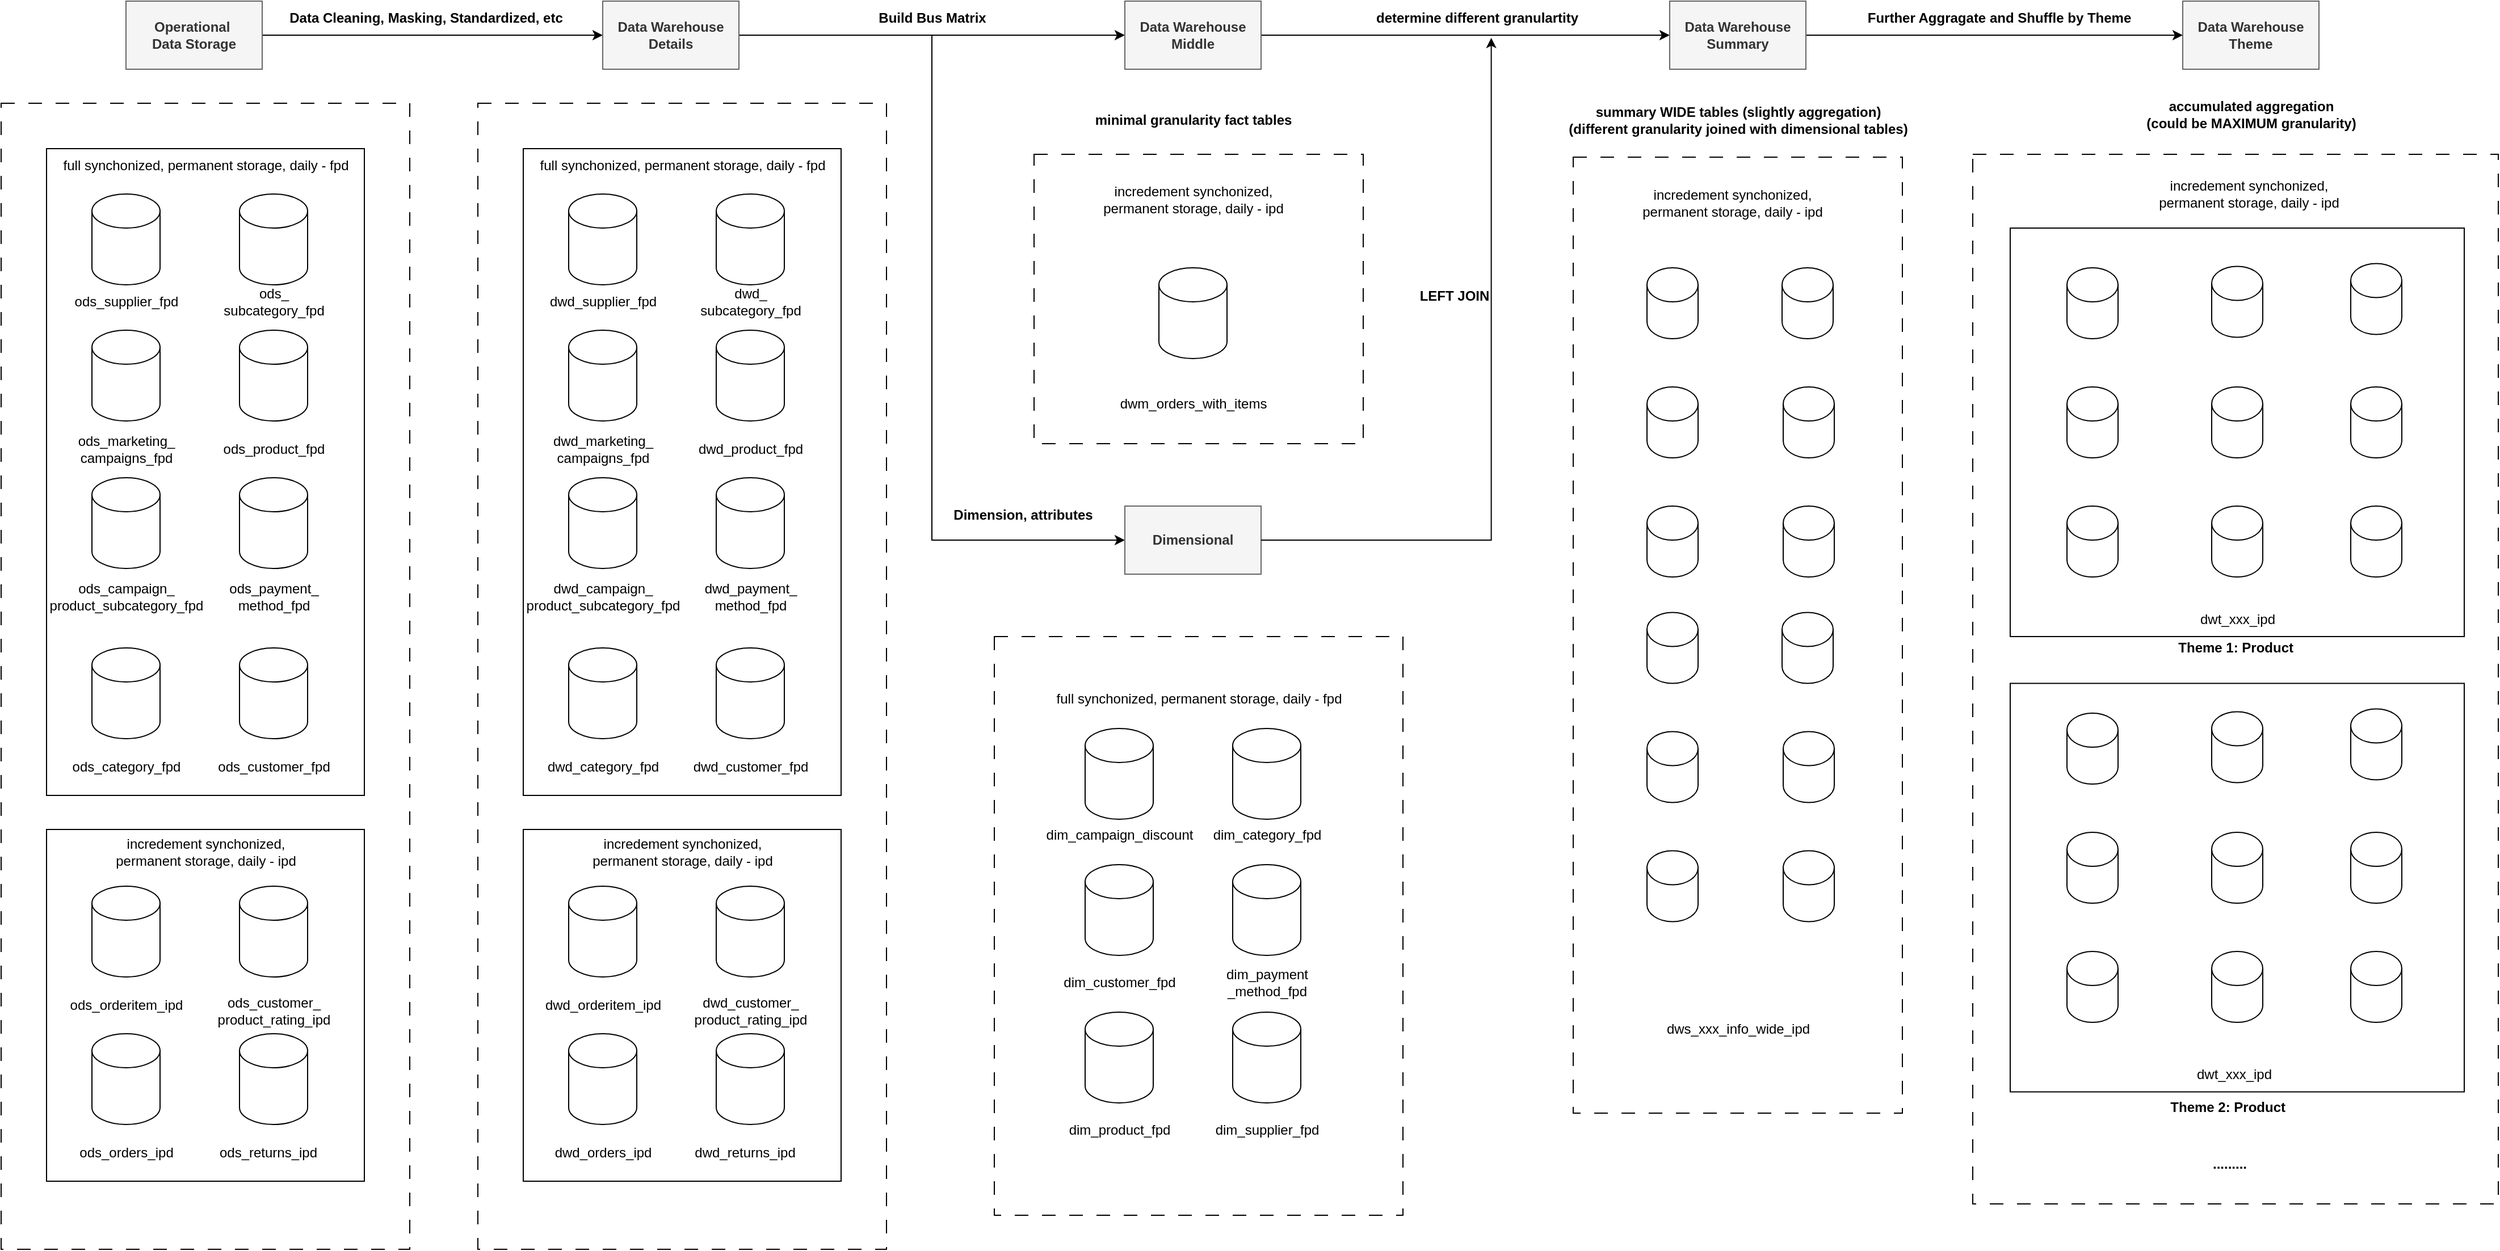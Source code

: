 <mxfile version="26.1.1">
  <diagram name="第 1 页" id="SUoQcs8Q0R7QAyOxsdit">
    <mxGraphModel dx="1101" dy="2738" grid="1" gridSize="10" guides="1" tooltips="1" connect="1" arrows="1" fold="1" page="1" pageScale="1" pageWidth="827" pageHeight="1169" math="0" shadow="0">
      <root>
        <mxCell id="0" />
        <mxCell id="1" parent="0" />
        <mxCell id="J7T1MlvASusOLPAvzm8r-160" value="" style="rounded=0;whiteSpace=wrap;html=1;fillColor=none;" vertex="1" parent="1">
          <mxGeometry x="1810" y="551.25" width="400" height="360" as="geometry" />
        </mxCell>
        <mxCell id="J7T1MlvASusOLPAvzm8r-126" value="" style="rounded=0;whiteSpace=wrap;html=1;dashed=1;dashPattern=12 12;fillColor=none;" vertex="1" parent="1">
          <mxGeometry x="1777" y="85" width="463" height="925" as="geometry" />
        </mxCell>
        <mxCell id="J7T1MlvASusOLPAvzm8r-149" value="" style="rounded=0;whiteSpace=wrap;html=1;fillColor=none;" vertex="1" parent="1">
          <mxGeometry x="1810" y="150" width="400" height="360" as="geometry" />
        </mxCell>
        <mxCell id="J7T1MlvASusOLPAvzm8r-111" value="" style="rounded=0;whiteSpace=wrap;html=1;dashed=1;dashPattern=12 12;fillColor=none;" vertex="1" parent="1">
          <mxGeometry x="1425" y="87.5" width="290" height="842.5" as="geometry" />
        </mxCell>
        <mxCell id="J7T1MlvASusOLPAvzm8r-98" value="" style="rounded=0;whiteSpace=wrap;html=1;dashed=1;dashPattern=12 12;fillColor=none;" vertex="1" parent="1">
          <mxGeometry x="950" y="85" width="290" height="255" as="geometry" />
        </mxCell>
        <mxCell id="J7T1MlvASusOLPAvzm8r-66" value="" style="rounded=0;whiteSpace=wrap;html=1;dashed=1;dashPattern=12 12;fillColor=none;" vertex="1" parent="1">
          <mxGeometry x="915" y="510" width="360" height="510" as="geometry" />
        </mxCell>
        <mxCell id="J7T1MlvASusOLPAvzm8r-58" value="" style="rounded=0;whiteSpace=wrap;html=1;fillColor=none;" vertex="1" parent="1">
          <mxGeometry x="500" y="680" width="280" height="310" as="geometry" />
        </mxCell>
        <mxCell id="J7T1MlvASusOLPAvzm8r-56" value="" style="rounded=0;whiteSpace=wrap;html=1;fillColor=none;" vertex="1" parent="1">
          <mxGeometry x="500" y="80" width="280" height="570" as="geometry" />
        </mxCell>
        <mxCell id="J7T1MlvASusOLPAvzm8r-60" value="" style="rounded=0;whiteSpace=wrap;html=1;dashed=1;dashPattern=12 12;fillColor=none;" vertex="1" parent="1">
          <mxGeometry x="460" y="40" width="360" height="1010" as="geometry" />
        </mxCell>
        <mxCell id="J7T1MlvASusOLPAvzm8r-1" value="" style="shape=cylinder3;whiteSpace=wrap;html=1;boundedLbl=1;backgroundOutline=1;size=15;" vertex="1" parent="1">
          <mxGeometry x="120" y="370" width="60" height="80" as="geometry" />
        </mxCell>
        <mxCell id="J7T1MlvASusOLPAvzm8r-2" value="ods_campaign_&lt;br&gt;product_subcategory_fpd" style="text;html=1;align=center;verticalAlign=middle;resizable=0;points=[];autosize=1;strokeColor=none;fillColor=none;" vertex="1" parent="1">
          <mxGeometry x="70" y="455" width="160" height="40" as="geometry" />
        </mxCell>
        <mxCell id="J7T1MlvASusOLPAvzm8r-3" value="" style="shape=cylinder3;whiteSpace=wrap;html=1;boundedLbl=1;backgroundOutline=1;size=15;" vertex="1" parent="1">
          <mxGeometry x="120" y="520" width="60" height="80" as="geometry" />
        </mxCell>
        <mxCell id="J7T1MlvASusOLPAvzm8r-4" value="ods_category_fpd" style="text;html=1;align=center;verticalAlign=middle;resizable=0;points=[];autosize=1;strokeColor=none;fillColor=none;" vertex="1" parent="1">
          <mxGeometry x="90" y="610" width="120" height="30" as="geometry" />
        </mxCell>
        <mxCell id="J7T1MlvASusOLPAvzm8r-5" value="" style="shape=cylinder3;whiteSpace=wrap;html=1;boundedLbl=1;backgroundOutline=1;size=15;" vertex="1" parent="1">
          <mxGeometry x="250" y="520" width="60" height="80" as="geometry" />
        </mxCell>
        <mxCell id="J7T1MlvASusOLPAvzm8r-6" value="ods_customer_fpd" style="text;html=1;align=center;verticalAlign=middle;resizable=0;points=[];autosize=1;strokeColor=none;fillColor=none;" vertex="1" parent="1">
          <mxGeometry x="220" y="610" width="120" height="30" as="geometry" />
        </mxCell>
        <mxCell id="J7T1MlvASusOLPAvzm8r-7" value="" style="shape=cylinder3;whiteSpace=wrap;html=1;boundedLbl=1;backgroundOutline=1;size=15;" vertex="1" parent="1">
          <mxGeometry x="250" y="370" width="60" height="80" as="geometry" />
        </mxCell>
        <mxCell id="J7T1MlvASusOLPAvzm8r-8" value="ods_customer_&lt;br&gt;product_rating_ipd" style="text;html=1;align=center;verticalAlign=middle;resizable=0;points=[];autosize=1;strokeColor=none;fillColor=none;" vertex="1" parent="1">
          <mxGeometry x="220" y="820" width="120" height="40" as="geometry" />
        </mxCell>
        <mxCell id="J7T1MlvASusOLPAvzm8r-9" value="" style="shape=cylinder3;whiteSpace=wrap;html=1;boundedLbl=1;backgroundOutline=1;size=15;" vertex="1" parent="1">
          <mxGeometry x="120" y="240" width="60" height="80" as="geometry" />
        </mxCell>
        <mxCell id="J7T1MlvASusOLPAvzm8r-10" value="ods_marketing_&lt;br&gt;campaigns_fpd" style="text;html=1;align=center;verticalAlign=middle;resizable=0;points=[];autosize=1;strokeColor=none;fillColor=none;" vertex="1" parent="1">
          <mxGeometry x="95" y="325" width="110" height="40" as="geometry" />
        </mxCell>
        <mxCell id="J7T1MlvASusOLPAvzm8r-11" value="" style="shape=cylinder3;whiteSpace=wrap;html=1;boundedLbl=1;backgroundOutline=1;size=15;" vertex="1" parent="1">
          <mxGeometry x="250" y="240" width="60" height="80" as="geometry" />
        </mxCell>
        <mxCell id="J7T1MlvASusOLPAvzm8r-12" value="ods_orderitem_ipd" style="text;html=1;align=center;verticalAlign=middle;resizable=0;points=[];autosize=1;strokeColor=none;fillColor=none;" vertex="1" parent="1">
          <mxGeometry x="90" y="820" width="120" height="30" as="geometry" />
        </mxCell>
        <mxCell id="J7T1MlvASusOLPAvzm8r-13" value="" style="shape=cylinder3;whiteSpace=wrap;html=1;boundedLbl=1;backgroundOutline=1;size=15;" vertex="1" parent="1">
          <mxGeometry x="120" y="730" width="60" height="80" as="geometry" />
        </mxCell>
        <mxCell id="J7T1MlvASusOLPAvzm8r-14" value="" style="shape=cylinder3;whiteSpace=wrap;html=1;boundedLbl=1;backgroundOutline=1;size=15;" vertex="1" parent="1">
          <mxGeometry x="250" y="730" width="60" height="80" as="geometry" />
        </mxCell>
        <mxCell id="J7T1MlvASusOLPAvzm8r-15" value="" style="shape=cylinder3;whiteSpace=wrap;html=1;boundedLbl=1;backgroundOutline=1;size=15;" vertex="1" parent="1">
          <mxGeometry x="120" y="860" width="60" height="80" as="geometry" />
        </mxCell>
        <mxCell id="J7T1MlvASusOLPAvzm8r-16" value="ods_orders_ipd" style="text;html=1;align=center;verticalAlign=middle;resizable=0;points=[];autosize=1;strokeColor=none;fillColor=none;" vertex="1" parent="1">
          <mxGeometry x="95" y="950" width="110" height="30" as="geometry" />
        </mxCell>
        <mxCell id="J7T1MlvASusOLPAvzm8r-17" value="" style="shape=cylinder3;whiteSpace=wrap;html=1;boundedLbl=1;backgroundOutline=1;size=15;" vertex="1" parent="1">
          <mxGeometry x="250" y="860" width="60" height="80" as="geometry" />
        </mxCell>
        <mxCell id="J7T1MlvASusOLPAvzm8r-18" value="ods_payment_&lt;br&gt;method_fpd" style="text;html=1;align=center;verticalAlign=middle;resizable=0;points=[];autosize=1;strokeColor=none;fillColor=none;" vertex="1" parent="1">
          <mxGeometry x="230" y="455" width="100" height="40" as="geometry" />
        </mxCell>
        <mxCell id="J7T1MlvASusOLPAvzm8r-19" value="ods_product_fpd" style="text;html=1;align=center;verticalAlign=middle;resizable=0;points=[];autosize=1;strokeColor=none;fillColor=none;" vertex="1" parent="1">
          <mxGeometry x="225" y="330" width="110" height="30" as="geometry" />
        </mxCell>
        <mxCell id="J7T1MlvASusOLPAvzm8r-20" value="ods_returns_ipd" style="text;html=1;align=center;verticalAlign=middle;resizable=0;points=[];autosize=1;strokeColor=none;fillColor=none;" vertex="1" parent="1">
          <mxGeometry x="220" y="950" width="110" height="30" as="geometry" />
        </mxCell>
        <mxCell id="J7T1MlvASusOLPAvzm8r-21" value="ods_&lt;br&gt;subcategory_fpd" style="text;html=1;align=center;verticalAlign=middle;resizable=0;points=[];autosize=1;strokeColor=none;fillColor=none;" vertex="1" parent="1">
          <mxGeometry x="225" y="195" width="110" height="40" as="geometry" />
        </mxCell>
        <mxCell id="J7T1MlvASusOLPAvzm8r-22" value="" style="shape=cylinder3;whiteSpace=wrap;html=1;boundedLbl=1;backgroundOutline=1;size=15;" vertex="1" parent="1">
          <mxGeometry x="250" y="120" width="60" height="80" as="geometry" />
        </mxCell>
        <mxCell id="J7T1MlvASusOLPAvzm8r-23" value="" style="shape=cylinder3;whiteSpace=wrap;html=1;boundedLbl=1;backgroundOutline=1;size=15;" vertex="1" parent="1">
          <mxGeometry x="120" y="120" width="60" height="80" as="geometry" />
        </mxCell>
        <mxCell id="J7T1MlvASusOLPAvzm8r-24" value="ods_supplier_fpd" style="text;html=1;align=center;verticalAlign=middle;resizable=0;points=[];autosize=1;strokeColor=none;fillColor=none;" vertex="1" parent="1">
          <mxGeometry x="95" y="200" width="110" height="30" as="geometry" />
        </mxCell>
        <mxCell id="J7T1MlvASusOLPAvzm8r-25" value="" style="rounded=0;whiteSpace=wrap;html=1;fillColor=none;" vertex="1" parent="1">
          <mxGeometry x="80" y="80" width="280" height="570" as="geometry" />
        </mxCell>
        <mxCell id="J7T1MlvASusOLPAvzm8r-26" value="full synchonized, permanent storage, daily - fpd" style="text;html=1;align=center;verticalAlign=middle;resizable=0;points=[];autosize=1;strokeColor=none;fillColor=none;" vertex="1" parent="1">
          <mxGeometry x="85" y="80" width="270" height="30" as="geometry" />
        </mxCell>
        <mxCell id="J7T1MlvASusOLPAvzm8r-27" value="" style="rounded=0;whiteSpace=wrap;html=1;fillColor=none;" vertex="1" parent="1">
          <mxGeometry x="80" y="680" width="280" height="310" as="geometry" />
        </mxCell>
        <mxCell id="J7T1MlvASusOLPAvzm8r-28" value="incredement synchonized, &lt;br&gt;permanent storage, daily - ipd" style="text;html=1;align=center;verticalAlign=middle;resizable=0;points=[];autosize=1;strokeColor=none;fillColor=none;" vertex="1" parent="1">
          <mxGeometry x="130" y="680" width="180" height="40" as="geometry" />
        </mxCell>
        <mxCell id="J7T1MlvASusOLPAvzm8r-30" value="" style="rounded=0;whiteSpace=wrap;html=1;dashed=1;dashPattern=12 12;fillColor=none;" vertex="1" parent="1">
          <mxGeometry x="40" y="40" width="360" height="1010" as="geometry" />
        </mxCell>
        <mxCell id="J7T1MlvASusOLPAvzm8r-62" style="edgeStyle=orthogonalEdgeStyle;rounded=0;orthogonalLoop=1;jettySize=auto;html=1;entryX=0;entryY=0.5;entryDx=0;entryDy=0;" edge="1" parent="1" source="J7T1MlvASusOLPAvzm8r-31" target="J7T1MlvASusOLPAvzm8r-61">
          <mxGeometry relative="1" as="geometry" />
        </mxCell>
        <mxCell id="J7T1MlvASusOLPAvzm8r-31" value="&lt;b&gt;Operational&amp;nbsp;&lt;br&gt;Data Storage&lt;/b&gt;" style="rounded=0;whiteSpace=wrap;html=1;fillColor=#f5f5f5;fontColor=#333333;strokeColor=#666666;" vertex="1" parent="1">
          <mxGeometry x="150" y="-50" width="120" height="60" as="geometry" />
        </mxCell>
        <mxCell id="J7T1MlvASusOLPAvzm8r-32" value="" style="shape=cylinder3;whiteSpace=wrap;html=1;boundedLbl=1;backgroundOutline=1;size=15;" vertex="1" parent="1">
          <mxGeometry x="540" y="370" width="60" height="80" as="geometry" />
        </mxCell>
        <mxCell id="J7T1MlvASusOLPAvzm8r-33" value="dwd_campaign_&lt;br&gt;product_subcategory_fpd" style="text;html=1;align=center;verticalAlign=middle;resizable=0;points=[];autosize=1;strokeColor=none;fillColor=none;" vertex="1" parent="1">
          <mxGeometry x="490" y="455" width="160" height="40" as="geometry" />
        </mxCell>
        <mxCell id="J7T1MlvASusOLPAvzm8r-34" value="" style="shape=cylinder3;whiteSpace=wrap;html=1;boundedLbl=1;backgroundOutline=1;size=15;" vertex="1" parent="1">
          <mxGeometry x="540" y="520" width="60" height="80" as="geometry" />
        </mxCell>
        <mxCell id="J7T1MlvASusOLPAvzm8r-35" value="dwd_category_fpd" style="text;html=1;align=center;verticalAlign=middle;resizable=0;points=[];autosize=1;strokeColor=none;fillColor=none;" vertex="1" parent="1">
          <mxGeometry x="510" y="610" width="120" height="30" as="geometry" />
        </mxCell>
        <mxCell id="J7T1MlvASusOLPAvzm8r-36" value="" style="shape=cylinder3;whiteSpace=wrap;html=1;boundedLbl=1;backgroundOutline=1;size=15;" vertex="1" parent="1">
          <mxGeometry x="670" y="520" width="60" height="80" as="geometry" />
        </mxCell>
        <mxCell id="J7T1MlvASusOLPAvzm8r-37" value="dwd_customer_fpd" style="text;html=1;align=center;verticalAlign=middle;resizable=0;points=[];autosize=1;strokeColor=none;fillColor=none;" vertex="1" parent="1">
          <mxGeometry x="640" y="610" width="120" height="30" as="geometry" />
        </mxCell>
        <mxCell id="J7T1MlvASusOLPAvzm8r-38" value="" style="shape=cylinder3;whiteSpace=wrap;html=1;boundedLbl=1;backgroundOutline=1;size=15;" vertex="1" parent="1">
          <mxGeometry x="670" y="370" width="60" height="80" as="geometry" />
        </mxCell>
        <mxCell id="J7T1MlvASusOLPAvzm8r-39" value="dwd_customer_&lt;br&gt;product_rating_ipd" style="text;html=1;align=center;verticalAlign=middle;resizable=0;points=[];autosize=1;strokeColor=none;fillColor=none;" vertex="1" parent="1">
          <mxGeometry x="640" y="820" width="120" height="40" as="geometry" />
        </mxCell>
        <mxCell id="J7T1MlvASusOLPAvzm8r-40" value="" style="shape=cylinder3;whiteSpace=wrap;html=1;boundedLbl=1;backgroundOutline=1;size=15;" vertex="1" parent="1">
          <mxGeometry x="540" y="240" width="60" height="80" as="geometry" />
        </mxCell>
        <mxCell id="J7T1MlvASusOLPAvzm8r-41" value="dwd_marketing_&lt;br&gt;campaigns_fpd" style="text;html=1;align=center;verticalAlign=middle;resizable=0;points=[];autosize=1;strokeColor=none;fillColor=none;" vertex="1" parent="1">
          <mxGeometry x="515" y="325" width="110" height="40" as="geometry" />
        </mxCell>
        <mxCell id="J7T1MlvASusOLPAvzm8r-42" value="" style="shape=cylinder3;whiteSpace=wrap;html=1;boundedLbl=1;backgroundOutline=1;size=15;" vertex="1" parent="1">
          <mxGeometry x="670" y="240" width="60" height="80" as="geometry" />
        </mxCell>
        <mxCell id="J7T1MlvASusOLPAvzm8r-43" value="dwd_orderitem_ipd" style="text;html=1;align=center;verticalAlign=middle;resizable=0;points=[];autosize=1;strokeColor=none;fillColor=none;" vertex="1" parent="1">
          <mxGeometry x="505" y="820" width="130" height="30" as="geometry" />
        </mxCell>
        <mxCell id="J7T1MlvASusOLPAvzm8r-44" value="" style="shape=cylinder3;whiteSpace=wrap;html=1;boundedLbl=1;backgroundOutline=1;size=15;" vertex="1" parent="1">
          <mxGeometry x="540" y="730" width="60" height="80" as="geometry" />
        </mxCell>
        <mxCell id="J7T1MlvASusOLPAvzm8r-45" value="" style="shape=cylinder3;whiteSpace=wrap;html=1;boundedLbl=1;backgroundOutline=1;size=15;" vertex="1" parent="1">
          <mxGeometry x="670" y="730" width="60" height="80" as="geometry" />
        </mxCell>
        <mxCell id="J7T1MlvASusOLPAvzm8r-46" value="" style="shape=cylinder3;whiteSpace=wrap;html=1;boundedLbl=1;backgroundOutline=1;size=15;" vertex="1" parent="1">
          <mxGeometry x="540" y="860" width="60" height="80" as="geometry" />
        </mxCell>
        <mxCell id="J7T1MlvASusOLPAvzm8r-47" value="dwd_orders_ipd" style="text;html=1;align=center;verticalAlign=middle;resizable=0;points=[];autosize=1;strokeColor=none;fillColor=none;" vertex="1" parent="1">
          <mxGeometry x="515" y="950" width="110" height="30" as="geometry" />
        </mxCell>
        <mxCell id="J7T1MlvASusOLPAvzm8r-48" value="" style="shape=cylinder3;whiteSpace=wrap;html=1;boundedLbl=1;backgroundOutline=1;size=15;" vertex="1" parent="1">
          <mxGeometry x="670" y="860" width="60" height="80" as="geometry" />
        </mxCell>
        <mxCell id="J7T1MlvASusOLPAvzm8r-49" value="dwd_payment_&lt;br&gt;method_fpd" style="text;html=1;align=center;verticalAlign=middle;resizable=0;points=[];autosize=1;strokeColor=none;fillColor=none;" vertex="1" parent="1">
          <mxGeometry x="650" y="455" width="100" height="40" as="geometry" />
        </mxCell>
        <mxCell id="J7T1MlvASusOLPAvzm8r-50" value="dwd_product_fpd" style="text;html=1;align=center;verticalAlign=middle;resizable=0;points=[];autosize=1;strokeColor=none;fillColor=none;" vertex="1" parent="1">
          <mxGeometry x="640" y="330" width="120" height="30" as="geometry" />
        </mxCell>
        <mxCell id="J7T1MlvASusOLPAvzm8r-51" value="dwd_returns_ipd" style="text;html=1;align=center;verticalAlign=middle;resizable=0;points=[];autosize=1;strokeColor=none;fillColor=none;" vertex="1" parent="1">
          <mxGeometry x="640" y="950" width="110" height="30" as="geometry" />
        </mxCell>
        <mxCell id="J7T1MlvASusOLPAvzm8r-52" value="dwd_&lt;br&gt;subcategory_fpd" style="text;html=1;align=center;verticalAlign=middle;resizable=0;points=[];autosize=1;strokeColor=none;fillColor=none;" vertex="1" parent="1">
          <mxGeometry x="645" y="195" width="110" height="40" as="geometry" />
        </mxCell>
        <mxCell id="J7T1MlvASusOLPAvzm8r-53" value="" style="shape=cylinder3;whiteSpace=wrap;html=1;boundedLbl=1;backgroundOutline=1;size=15;" vertex="1" parent="1">
          <mxGeometry x="670" y="120" width="60" height="80" as="geometry" />
        </mxCell>
        <mxCell id="J7T1MlvASusOLPAvzm8r-54" value="" style="shape=cylinder3;whiteSpace=wrap;html=1;boundedLbl=1;backgroundOutline=1;size=15;" vertex="1" parent="1">
          <mxGeometry x="540" y="120" width="60" height="80" as="geometry" />
        </mxCell>
        <mxCell id="J7T1MlvASusOLPAvzm8r-55" value="dwd_supplier_fpd" style="text;html=1;align=center;verticalAlign=middle;resizable=0;points=[];autosize=1;strokeColor=none;fillColor=none;" vertex="1" parent="1">
          <mxGeometry x="510" y="200" width="120" height="30" as="geometry" />
        </mxCell>
        <mxCell id="J7T1MlvASusOLPAvzm8r-57" value="full synchonized, permanent storage, daily - fpd" style="text;html=1;align=center;verticalAlign=middle;resizable=0;points=[];autosize=1;strokeColor=none;fillColor=none;" vertex="1" parent="1">
          <mxGeometry x="505" y="80" width="270" height="30" as="geometry" />
        </mxCell>
        <mxCell id="J7T1MlvASusOLPAvzm8r-59" value="incredement synchonized, &lt;br&gt;permanent storage, daily - ipd" style="text;html=1;align=center;verticalAlign=middle;resizable=0;points=[];autosize=1;strokeColor=none;fillColor=none;" vertex="1" parent="1">
          <mxGeometry x="550" y="680" width="180" height="40" as="geometry" />
        </mxCell>
        <mxCell id="J7T1MlvASusOLPAvzm8r-94" style="edgeStyle=orthogonalEdgeStyle;rounded=0;orthogonalLoop=1;jettySize=auto;html=1;entryX=0;entryY=0.5;entryDx=0;entryDy=0;" edge="1" parent="1" source="J7T1MlvASusOLPAvzm8r-61" target="J7T1MlvASusOLPAvzm8r-93">
          <mxGeometry relative="1" as="geometry" />
        </mxCell>
        <mxCell id="J7T1MlvASusOLPAvzm8r-95" style="edgeStyle=orthogonalEdgeStyle;rounded=0;orthogonalLoop=1;jettySize=auto;html=1;entryX=0;entryY=0.5;entryDx=0;entryDy=0;" edge="1" parent="1" source="J7T1MlvASusOLPAvzm8r-61" target="J7T1MlvASusOLPAvzm8r-96">
          <mxGeometry relative="1" as="geometry">
            <mxPoint x="1010" y="740" as="targetPoint" />
            <Array as="points">
              <mxPoint x="1020" y="-20" />
            </Array>
          </mxGeometry>
        </mxCell>
        <mxCell id="J7T1MlvASusOLPAvzm8r-61" value="&lt;b&gt;Data Warehouse&lt;/b&gt;&lt;div&gt;&lt;b&gt;Details&lt;/b&gt;&lt;/div&gt;" style="rounded=0;whiteSpace=wrap;html=1;fillColor=#f5f5f5;fontColor=#333333;strokeColor=#666666;" vertex="1" parent="1">
          <mxGeometry x="570" y="-50" width="120" height="60" as="geometry" />
        </mxCell>
        <mxCell id="J7T1MlvASusOLPAvzm8r-63" value="Data Cleaning, Masking, Standardized, etc" style="text;html=1;align=center;verticalAlign=middle;resizable=0;points=[];autosize=1;strokeColor=none;fillColor=none;fontStyle=1" vertex="1" parent="1">
          <mxGeometry x="289" y="-50" width="250" height="30" as="geometry" />
        </mxCell>
        <mxCell id="J7T1MlvASusOLPAvzm8r-67" value="" style="shape=cylinder3;whiteSpace=wrap;html=1;boundedLbl=1;backgroundOutline=1;size=15;" vertex="1" parent="1">
          <mxGeometry x="995" y="841" width="60" height="80" as="geometry" />
        </mxCell>
        <mxCell id="J7T1MlvASusOLPAvzm8r-68" value="dim_product_fpd" style="text;html=1;align=center;verticalAlign=middle;resizable=0;points=[];autosize=1;strokeColor=none;fillColor=none;" vertex="1" parent="1">
          <mxGeometry x="970" y="930" width="110" height="30" as="geometry" />
        </mxCell>
        <mxCell id="J7T1MlvASusOLPAvzm8r-73" value="" style="shape=cylinder3;whiteSpace=wrap;html=1;boundedLbl=1;backgroundOutline=1;size=15;" vertex="1" parent="1">
          <mxGeometry x="1125" y="841" width="60" height="80" as="geometry" />
        </mxCell>
        <mxCell id="J7T1MlvASusOLPAvzm8r-74" value="dwm_orders_with_items" style="text;html=1;align=center;verticalAlign=middle;resizable=0;points=[];autosize=1;strokeColor=none;fillColor=none;" vertex="1" parent="1">
          <mxGeometry x="1015" y="290" width="150" height="30" as="geometry" />
        </mxCell>
        <mxCell id="J7T1MlvASusOLPAvzm8r-75" value="" style="shape=cylinder3;whiteSpace=wrap;html=1;boundedLbl=1;backgroundOutline=1;size=15;" vertex="1" parent="1">
          <mxGeometry x="995" y="711" width="60" height="80" as="geometry" />
        </mxCell>
        <mxCell id="J7T1MlvASusOLPAvzm8r-76" value="dim_customer_fpd" style="text;html=1;align=center;verticalAlign=middle;resizable=0;points=[];autosize=1;strokeColor=none;fillColor=none;" vertex="1" parent="1">
          <mxGeometry x="965" y="800" width="120" height="30" as="geometry" />
        </mxCell>
        <mxCell id="J7T1MlvASusOLPAvzm8r-77" value="" style="shape=cylinder3;whiteSpace=wrap;html=1;boundedLbl=1;backgroundOutline=1;size=15;" vertex="1" parent="1">
          <mxGeometry x="1125" y="711" width="60" height="80" as="geometry" />
        </mxCell>
        <mxCell id="J7T1MlvASusOLPAvzm8r-80" value="" style="shape=cylinder3;whiteSpace=wrap;html=1;boundedLbl=1;backgroundOutline=1;size=15;" vertex="1" parent="1">
          <mxGeometry x="1060" y="185" width="60" height="80" as="geometry" />
        </mxCell>
        <mxCell id="J7T1MlvASusOLPAvzm8r-84" value="dim_supplier_fpd" style="text;html=1;align=center;verticalAlign=middle;resizable=0;points=[];autosize=1;strokeColor=none;fillColor=none;" vertex="1" parent="1">
          <mxGeometry x="1100" y="930" width="110" height="30" as="geometry" />
        </mxCell>
        <mxCell id="J7T1MlvASusOLPAvzm8r-85" value="dim_payment&lt;br&gt;_method_fpd" style="text;html=1;align=center;verticalAlign=middle;resizable=0;points=[];autosize=1;strokeColor=none;fillColor=none;" vertex="1" parent="1">
          <mxGeometry x="1105" y="795" width="100" height="40" as="geometry" />
        </mxCell>
        <mxCell id="J7T1MlvASusOLPAvzm8r-87" value="dim_category_fpd" style="text;html=1;align=center;verticalAlign=middle;resizable=0;points=[];autosize=1;strokeColor=none;fillColor=none;" vertex="1" parent="1">
          <mxGeometry x="1095" y="670" width="120" height="30" as="geometry" />
        </mxCell>
        <mxCell id="J7T1MlvASusOLPAvzm8r-88" value="" style="shape=cylinder3;whiteSpace=wrap;html=1;boundedLbl=1;backgroundOutline=1;size=15;" vertex="1" parent="1">
          <mxGeometry x="1125" y="591" width="60" height="80" as="geometry" />
        </mxCell>
        <mxCell id="J7T1MlvASusOLPAvzm8r-89" value="" style="shape=cylinder3;whiteSpace=wrap;html=1;boundedLbl=1;backgroundOutline=1;size=15;" vertex="1" parent="1">
          <mxGeometry x="995" y="591" width="60" height="80" as="geometry" />
        </mxCell>
        <mxCell id="J7T1MlvASusOLPAvzm8r-90" value="dim_campaign_discount" style="text;html=1;align=center;verticalAlign=middle;resizable=0;points=[];autosize=1;strokeColor=none;fillColor=none;" vertex="1" parent="1">
          <mxGeometry x="950" y="670" width="150" height="30" as="geometry" />
        </mxCell>
        <mxCell id="J7T1MlvASusOLPAvzm8r-91" value="full synchonized, permanent storage, daily - fpd" style="text;html=1;align=center;verticalAlign=middle;resizable=0;points=[];autosize=1;strokeColor=none;fillColor=none;" vertex="1" parent="1">
          <mxGeometry x="960" y="550" width="270" height="30" as="geometry" />
        </mxCell>
        <mxCell id="J7T1MlvASusOLPAvzm8r-92" value="incredement synchonized, &lt;br&gt;permanent storage, daily - ipd" style="text;html=1;align=center;verticalAlign=middle;resizable=0;points=[];autosize=1;strokeColor=none;fillColor=none;" vertex="1" parent="1">
          <mxGeometry x="1000" y="105" width="180" height="40" as="geometry" />
        </mxCell>
        <mxCell id="J7T1MlvASusOLPAvzm8r-93" value="&lt;b&gt;Dimensional&lt;/b&gt;" style="rounded=0;whiteSpace=wrap;html=1;fillColor=#f5f5f5;fontColor=#333333;strokeColor=#666666;" vertex="1" parent="1">
          <mxGeometry x="1030" y="395" width="120" height="60" as="geometry" />
        </mxCell>
        <mxCell id="J7T1MlvASusOLPAvzm8r-105" style="edgeStyle=orthogonalEdgeStyle;rounded=0;orthogonalLoop=1;jettySize=auto;html=1;entryX=0;entryY=0.5;entryDx=0;entryDy=0;" edge="1" parent="1" source="J7T1MlvASusOLPAvzm8r-96" target="J7T1MlvASusOLPAvzm8r-101">
          <mxGeometry relative="1" as="geometry" />
        </mxCell>
        <mxCell id="J7T1MlvASusOLPAvzm8r-96" value="&lt;b&gt;Data Warehouse&lt;/b&gt;&lt;div&gt;&lt;b&gt;Middle&lt;/b&gt;&lt;/div&gt;" style="rounded=0;whiteSpace=wrap;html=1;fillColor=#f5f5f5;fontColor=#333333;strokeColor=#666666;" vertex="1" parent="1">
          <mxGeometry x="1030" y="-50" width="120" height="60" as="geometry" />
        </mxCell>
        <mxCell id="J7T1MlvASusOLPAvzm8r-124" style="edgeStyle=orthogonalEdgeStyle;rounded=0;orthogonalLoop=1;jettySize=auto;html=1;entryX=0;entryY=0.5;entryDx=0;entryDy=0;" edge="1" parent="1" source="J7T1MlvASusOLPAvzm8r-101" target="J7T1MlvASusOLPAvzm8r-125">
          <mxGeometry relative="1" as="geometry">
            <mxPoint x="1850" y="-20.0" as="targetPoint" />
          </mxGeometry>
        </mxCell>
        <mxCell id="J7T1MlvASusOLPAvzm8r-101" value="&lt;b&gt;Data Warehouse&lt;/b&gt;&lt;div&gt;&lt;b&gt;Summary&lt;/b&gt;&lt;/div&gt;" style="rounded=0;whiteSpace=wrap;html=1;fillColor=#f5f5f5;fontColor=#333333;strokeColor=#666666;" vertex="1" parent="1">
          <mxGeometry x="1510" y="-50" width="120" height="60" as="geometry" />
        </mxCell>
        <mxCell id="J7T1MlvASusOLPAvzm8r-102" value="&lt;b&gt;Build Bus Matrix&lt;/b&gt;" style="text;html=1;align=center;verticalAlign=middle;resizable=0;points=[];autosize=1;strokeColor=none;fillColor=none;" vertex="1" parent="1">
          <mxGeometry x="800" y="-50" width="120" height="30" as="geometry" />
        </mxCell>
        <mxCell id="J7T1MlvASusOLPAvzm8r-104" value="&lt;b&gt;minimal granularity fact tables&lt;/b&gt;" style="text;html=1;align=center;verticalAlign=middle;resizable=0;points=[];autosize=1;strokeColor=none;fillColor=none;" vertex="1" parent="1">
          <mxGeometry x="990" y="40" width="200" height="30" as="geometry" />
        </mxCell>
        <mxCell id="J7T1MlvASusOLPAvzm8r-106" value="&lt;b&gt;Dimension, attributes&lt;/b&gt;" style="text;html=1;align=center;verticalAlign=middle;resizable=0;points=[];autosize=1;strokeColor=none;fillColor=none;" vertex="1" parent="1">
          <mxGeometry x="865" y="388" width="150" height="30" as="geometry" />
        </mxCell>
        <mxCell id="J7T1MlvASusOLPAvzm8r-108" value="&lt;b&gt;determine different granulartity&lt;/b&gt;" style="text;html=1;align=center;verticalAlign=middle;resizable=0;points=[];autosize=1;strokeColor=none;fillColor=none;" vertex="1" parent="1">
          <mxGeometry x="1240" y="-50" width="200" height="30" as="geometry" />
        </mxCell>
        <mxCell id="J7T1MlvASusOLPAvzm8r-110" value="&lt;b&gt;summary WIDE tables (slightly aggregation)&lt;br&gt;(different granularity joined with dimensional tables)&lt;/b&gt;" style="text;html=1;align=center;verticalAlign=middle;resizable=0;points=[];autosize=1;strokeColor=none;fillColor=none;" vertex="1" parent="1">
          <mxGeometry x="1410" y="35" width="320" height="40" as="geometry" />
        </mxCell>
        <mxCell id="J7T1MlvASusOLPAvzm8r-112" value="dws_xxx_info_wide_ipd" style="text;html=1;align=center;verticalAlign=middle;resizable=0;points=[];autosize=1;strokeColor=none;fillColor=none;" vertex="1" parent="1">
          <mxGeometry x="1495" y="841" width="150" height="30" as="geometry" />
        </mxCell>
        <mxCell id="J7T1MlvASusOLPAvzm8r-113" value="" style="shape=cylinder3;whiteSpace=wrap;html=1;boundedLbl=1;backgroundOutline=1;size=15;" vertex="1" parent="1">
          <mxGeometry x="1490" y="185" width="45" height="62.5" as="geometry" />
        </mxCell>
        <mxCell id="J7T1MlvASusOLPAvzm8r-114" value="incredement synchonized, &lt;br&gt;permanent storage, daily - ipd" style="text;html=1;align=center;verticalAlign=middle;resizable=0;points=[];autosize=1;strokeColor=none;fillColor=none;" vertex="1" parent="1">
          <mxGeometry x="1475" y="107.5" width="180" height="40" as="geometry" />
        </mxCell>
        <mxCell id="J7T1MlvASusOLPAvzm8r-115" style="edgeStyle=orthogonalEdgeStyle;rounded=0;orthogonalLoop=1;jettySize=auto;html=1;entryX=0.564;entryY=1.079;entryDx=0;entryDy=0;entryPerimeter=0;" edge="1" parent="1" source="J7T1MlvASusOLPAvzm8r-93" target="J7T1MlvASusOLPAvzm8r-108">
          <mxGeometry relative="1" as="geometry" />
        </mxCell>
        <mxCell id="J7T1MlvASusOLPAvzm8r-116" value="&lt;b&gt;LEFT JOIN&lt;/b&gt;" style="text;html=1;align=center;verticalAlign=middle;resizable=0;points=[];autosize=1;strokeColor=none;fillColor=none;" vertex="1" parent="1">
          <mxGeometry x="1280" y="195" width="80" height="30" as="geometry" />
        </mxCell>
        <mxCell id="J7T1MlvASusOLPAvzm8r-118" value="" style="shape=cylinder3;whiteSpace=wrap;html=1;boundedLbl=1;backgroundOutline=1;size=15;" vertex="1" parent="1">
          <mxGeometry x="1490" y="290" width="45" height="62.5" as="geometry" />
        </mxCell>
        <mxCell id="J7T1MlvASusOLPAvzm8r-119" value="" style="shape=cylinder3;whiteSpace=wrap;html=1;boundedLbl=1;backgroundOutline=1;size=15;" vertex="1" parent="1">
          <mxGeometry x="1609" y="185" width="45" height="62.5" as="geometry" />
        </mxCell>
        <mxCell id="J7T1MlvASusOLPAvzm8r-120" value="" style="shape=cylinder3;whiteSpace=wrap;html=1;boundedLbl=1;backgroundOutline=1;size=15;" vertex="1" parent="1">
          <mxGeometry x="1490" y="395" width="45" height="62.5" as="geometry" />
        </mxCell>
        <mxCell id="J7T1MlvASusOLPAvzm8r-121" value="" style="shape=cylinder3;whiteSpace=wrap;html=1;boundedLbl=1;backgroundOutline=1;size=15;" vertex="1" parent="1">
          <mxGeometry x="1610" y="290" width="45" height="62.5" as="geometry" />
        </mxCell>
        <mxCell id="J7T1MlvASusOLPAvzm8r-123" value="" style="shape=cylinder3;whiteSpace=wrap;html=1;boundedLbl=1;backgroundOutline=1;size=15;" vertex="1" parent="1">
          <mxGeometry x="1610" y="395" width="45" height="62.5" as="geometry" />
        </mxCell>
        <mxCell id="J7T1MlvASusOLPAvzm8r-125" value="&lt;b&gt;Data Warehouse&lt;/b&gt;&lt;div&gt;&lt;b&gt;Theme&lt;/b&gt;&lt;/div&gt;" style="rounded=0;whiteSpace=wrap;html=1;fillColor=#f5f5f5;fontColor=#333333;strokeColor=#666666;" vertex="1" parent="1">
          <mxGeometry x="1962" y="-50" width="120" height="60" as="geometry" />
        </mxCell>
        <mxCell id="J7T1MlvASusOLPAvzm8r-127" value="dwt_xxx_ipd" style="text;html=1;align=center;verticalAlign=middle;resizable=0;points=[];autosize=1;strokeColor=none;fillColor=none;" vertex="1" parent="1">
          <mxGeometry x="1965" y="480" width="90" height="30" as="geometry" />
        </mxCell>
        <mxCell id="J7T1MlvASusOLPAvzm8r-128" value="" style="shape=cylinder3;whiteSpace=wrap;html=1;boundedLbl=1;backgroundOutline=1;size=15;" vertex="1" parent="1">
          <mxGeometry x="1860" y="185" width="45" height="62.5" as="geometry" />
        </mxCell>
        <mxCell id="J7T1MlvASusOLPAvzm8r-129" value="incredement synchonized, &lt;br&gt;permanent storage, daily - ipd" style="text;html=1;align=center;verticalAlign=middle;resizable=0;points=[];autosize=1;strokeColor=none;fillColor=none;" vertex="1" parent="1">
          <mxGeometry x="1930" y="100" width="180" height="40" as="geometry" />
        </mxCell>
        <mxCell id="J7T1MlvASusOLPAvzm8r-130" value="" style="shape=cylinder3;whiteSpace=wrap;html=1;boundedLbl=1;backgroundOutline=1;size=15;" vertex="1" parent="1">
          <mxGeometry x="1860" y="290" width="45" height="62.5" as="geometry" />
        </mxCell>
        <mxCell id="J7T1MlvASusOLPAvzm8r-131" value="" style="shape=cylinder3;whiteSpace=wrap;html=1;boundedLbl=1;backgroundOutline=1;size=15;" vertex="1" parent="1">
          <mxGeometry x="2110" y="181.25" width="45" height="62.5" as="geometry" />
        </mxCell>
        <mxCell id="J7T1MlvASusOLPAvzm8r-132" value="" style="shape=cylinder3;whiteSpace=wrap;html=1;boundedLbl=1;backgroundOutline=1;size=15;" vertex="1" parent="1">
          <mxGeometry x="1860" y="395" width="45" height="62.5" as="geometry" />
        </mxCell>
        <mxCell id="J7T1MlvASusOLPAvzm8r-133" value="" style="shape=cylinder3;whiteSpace=wrap;html=1;boundedLbl=1;backgroundOutline=1;size=15;" vertex="1" parent="1">
          <mxGeometry x="2110" y="290" width="45" height="62.5" as="geometry" />
        </mxCell>
        <mxCell id="J7T1MlvASusOLPAvzm8r-134" value="" style="shape=cylinder3;whiteSpace=wrap;html=1;boundedLbl=1;backgroundOutline=1;size=15;" vertex="1" parent="1">
          <mxGeometry x="2110" y="395" width="45" height="62.5" as="geometry" />
        </mxCell>
        <mxCell id="J7T1MlvASusOLPAvzm8r-136" value="&lt;b&gt;accumulated aggregation&lt;br&gt;(could be MAXIMUM granularity)&lt;/b&gt;" style="text;html=1;align=center;verticalAlign=middle;resizable=0;points=[];autosize=1;strokeColor=none;fillColor=none;" vertex="1" parent="1">
          <mxGeometry x="1917" y="30" width="210" height="40" as="geometry" />
        </mxCell>
        <mxCell id="J7T1MlvASusOLPAvzm8r-139" value="" style="shape=cylinder3;whiteSpace=wrap;html=1;boundedLbl=1;backgroundOutline=1;size=15;" vertex="1" parent="1">
          <mxGeometry x="1490" y="488.75" width="45" height="62.5" as="geometry" />
        </mxCell>
        <mxCell id="J7T1MlvASusOLPAvzm8r-140" value="" style="shape=cylinder3;whiteSpace=wrap;html=1;boundedLbl=1;backgroundOutline=1;size=15;" vertex="1" parent="1">
          <mxGeometry x="1490" y="593.75" width="45" height="62.5" as="geometry" />
        </mxCell>
        <mxCell id="J7T1MlvASusOLPAvzm8r-141" value="" style="shape=cylinder3;whiteSpace=wrap;html=1;boundedLbl=1;backgroundOutline=1;size=15;" vertex="1" parent="1">
          <mxGeometry x="1609" y="488.75" width="45" height="62.5" as="geometry" />
        </mxCell>
        <mxCell id="J7T1MlvASusOLPAvzm8r-142" value="" style="shape=cylinder3;whiteSpace=wrap;html=1;boundedLbl=1;backgroundOutline=1;size=15;" vertex="1" parent="1">
          <mxGeometry x="1490" y="698.75" width="45" height="62.5" as="geometry" />
        </mxCell>
        <mxCell id="J7T1MlvASusOLPAvzm8r-143" value="" style="shape=cylinder3;whiteSpace=wrap;html=1;boundedLbl=1;backgroundOutline=1;size=15;" vertex="1" parent="1">
          <mxGeometry x="1610" y="593.75" width="45" height="62.5" as="geometry" />
        </mxCell>
        <mxCell id="J7T1MlvASusOLPAvzm8r-144" value="" style="shape=cylinder3;whiteSpace=wrap;html=1;boundedLbl=1;backgroundOutline=1;size=15;" vertex="1" parent="1">
          <mxGeometry x="1610" y="698.75" width="45" height="62.5" as="geometry" />
        </mxCell>
        <mxCell id="J7T1MlvASusOLPAvzm8r-145" style="edgeStyle=orthogonalEdgeStyle;rounded=0;orthogonalLoop=1;jettySize=auto;html=1;exitX=0.5;exitY=1;exitDx=0;exitDy=0;" edge="1" parent="1" source="J7T1MlvASusOLPAvzm8r-111" target="J7T1MlvASusOLPAvzm8r-111">
          <mxGeometry relative="1" as="geometry" />
        </mxCell>
        <mxCell id="J7T1MlvASusOLPAvzm8r-146" value="" style="shape=cylinder3;whiteSpace=wrap;html=1;boundedLbl=1;backgroundOutline=1;size=15;" vertex="1" parent="1">
          <mxGeometry x="1987.5" y="183.75" width="45" height="62.5" as="geometry" />
        </mxCell>
        <mxCell id="J7T1MlvASusOLPAvzm8r-147" value="" style="shape=cylinder3;whiteSpace=wrap;html=1;boundedLbl=1;backgroundOutline=1;size=15;" vertex="1" parent="1">
          <mxGeometry x="1987.5" y="290" width="45" height="62.5" as="geometry" />
        </mxCell>
        <mxCell id="J7T1MlvASusOLPAvzm8r-148" value="" style="shape=cylinder3;whiteSpace=wrap;html=1;boundedLbl=1;backgroundOutline=1;size=15;" vertex="1" parent="1">
          <mxGeometry x="1987.5" y="395" width="45" height="62.5" as="geometry" />
        </mxCell>
        <mxCell id="J7T1MlvASusOLPAvzm8r-151" value="" style="shape=cylinder3;whiteSpace=wrap;html=1;boundedLbl=1;backgroundOutline=1;size=15;" vertex="1" parent="1">
          <mxGeometry x="1860" y="577.5" width="45" height="62.5" as="geometry" />
        </mxCell>
        <mxCell id="J7T1MlvASusOLPAvzm8r-152" value="" style="shape=cylinder3;whiteSpace=wrap;html=1;boundedLbl=1;backgroundOutline=1;size=15;" vertex="1" parent="1">
          <mxGeometry x="1860" y="682.5" width="45" height="62.5" as="geometry" />
        </mxCell>
        <mxCell id="J7T1MlvASusOLPAvzm8r-153" value="" style="shape=cylinder3;whiteSpace=wrap;html=1;boundedLbl=1;backgroundOutline=1;size=15;" vertex="1" parent="1">
          <mxGeometry x="2110" y="573.75" width="45" height="62.5" as="geometry" />
        </mxCell>
        <mxCell id="J7T1MlvASusOLPAvzm8r-154" value="" style="shape=cylinder3;whiteSpace=wrap;html=1;boundedLbl=1;backgroundOutline=1;size=15;" vertex="1" parent="1">
          <mxGeometry x="1860" y="787.5" width="45" height="62.5" as="geometry" />
        </mxCell>
        <mxCell id="J7T1MlvASusOLPAvzm8r-155" value="" style="shape=cylinder3;whiteSpace=wrap;html=1;boundedLbl=1;backgroundOutline=1;size=15;" vertex="1" parent="1">
          <mxGeometry x="2110" y="682.5" width="45" height="62.5" as="geometry" />
        </mxCell>
        <mxCell id="J7T1MlvASusOLPAvzm8r-156" value="" style="shape=cylinder3;whiteSpace=wrap;html=1;boundedLbl=1;backgroundOutline=1;size=15;" vertex="1" parent="1">
          <mxGeometry x="2110" y="787.5" width="45" height="62.5" as="geometry" />
        </mxCell>
        <mxCell id="J7T1MlvASusOLPAvzm8r-157" value="" style="shape=cylinder3;whiteSpace=wrap;html=1;boundedLbl=1;backgroundOutline=1;size=15;" vertex="1" parent="1">
          <mxGeometry x="1987.5" y="576.25" width="45" height="62.5" as="geometry" />
        </mxCell>
        <mxCell id="J7T1MlvASusOLPAvzm8r-158" value="" style="shape=cylinder3;whiteSpace=wrap;html=1;boundedLbl=1;backgroundOutline=1;size=15;" vertex="1" parent="1">
          <mxGeometry x="1987.5" y="682.5" width="45" height="62.5" as="geometry" />
        </mxCell>
        <mxCell id="J7T1MlvASusOLPAvzm8r-159" value="" style="shape=cylinder3;whiteSpace=wrap;html=1;boundedLbl=1;backgroundOutline=1;size=15;" vertex="1" parent="1">
          <mxGeometry x="1987.5" y="787.5" width="45" height="62.5" as="geometry" />
        </mxCell>
        <mxCell id="J7T1MlvASusOLPAvzm8r-161" value="dwt_xxx_ipd" style="text;html=1;align=center;verticalAlign=middle;resizable=0;points=[];autosize=1;strokeColor=none;fillColor=none;" vertex="1" parent="1">
          <mxGeometry x="1962" y="881.25" width="90" height="30" as="geometry" />
        </mxCell>
        <mxCell id="J7T1MlvASusOLPAvzm8r-163" value="&lt;b&gt;Theme 1: Product&amp;nbsp;&lt;/b&gt;" style="text;html=1;align=center;verticalAlign=middle;resizable=0;points=[];autosize=1;strokeColor=none;fillColor=none;" vertex="1" parent="1">
          <mxGeometry x="1945" y="505" width="130" height="30" as="geometry" />
        </mxCell>
        <mxCell id="J7T1MlvASusOLPAvzm8r-164" value="&lt;b&gt;Theme 2: Product&amp;nbsp;&lt;/b&gt;" style="text;html=1;align=center;verticalAlign=middle;resizable=0;points=[];autosize=1;strokeColor=none;fillColor=none;" vertex="1" parent="1">
          <mxGeometry x="1938" y="910" width="130" height="30" as="geometry" />
        </mxCell>
        <mxCell id="J7T1MlvASusOLPAvzm8r-165" value="&lt;b&gt;.........&lt;/b&gt;" style="text;html=1;align=center;verticalAlign=middle;resizable=0;points=[];autosize=1;strokeColor=none;fillColor=none;" vertex="1" parent="1">
          <mxGeometry x="1978" y="960" width="50" height="30" as="geometry" />
        </mxCell>
        <mxCell id="J7T1MlvASusOLPAvzm8r-166" value="&lt;b&gt;Further Aggragate and Shuffle by Theme&lt;/b&gt;" style="text;html=1;align=center;verticalAlign=middle;resizable=0;points=[];autosize=1;strokeColor=none;fillColor=none;" vertex="1" parent="1">
          <mxGeometry x="1670" y="-50" width="260" height="30" as="geometry" />
        </mxCell>
      </root>
    </mxGraphModel>
  </diagram>
</mxfile>
